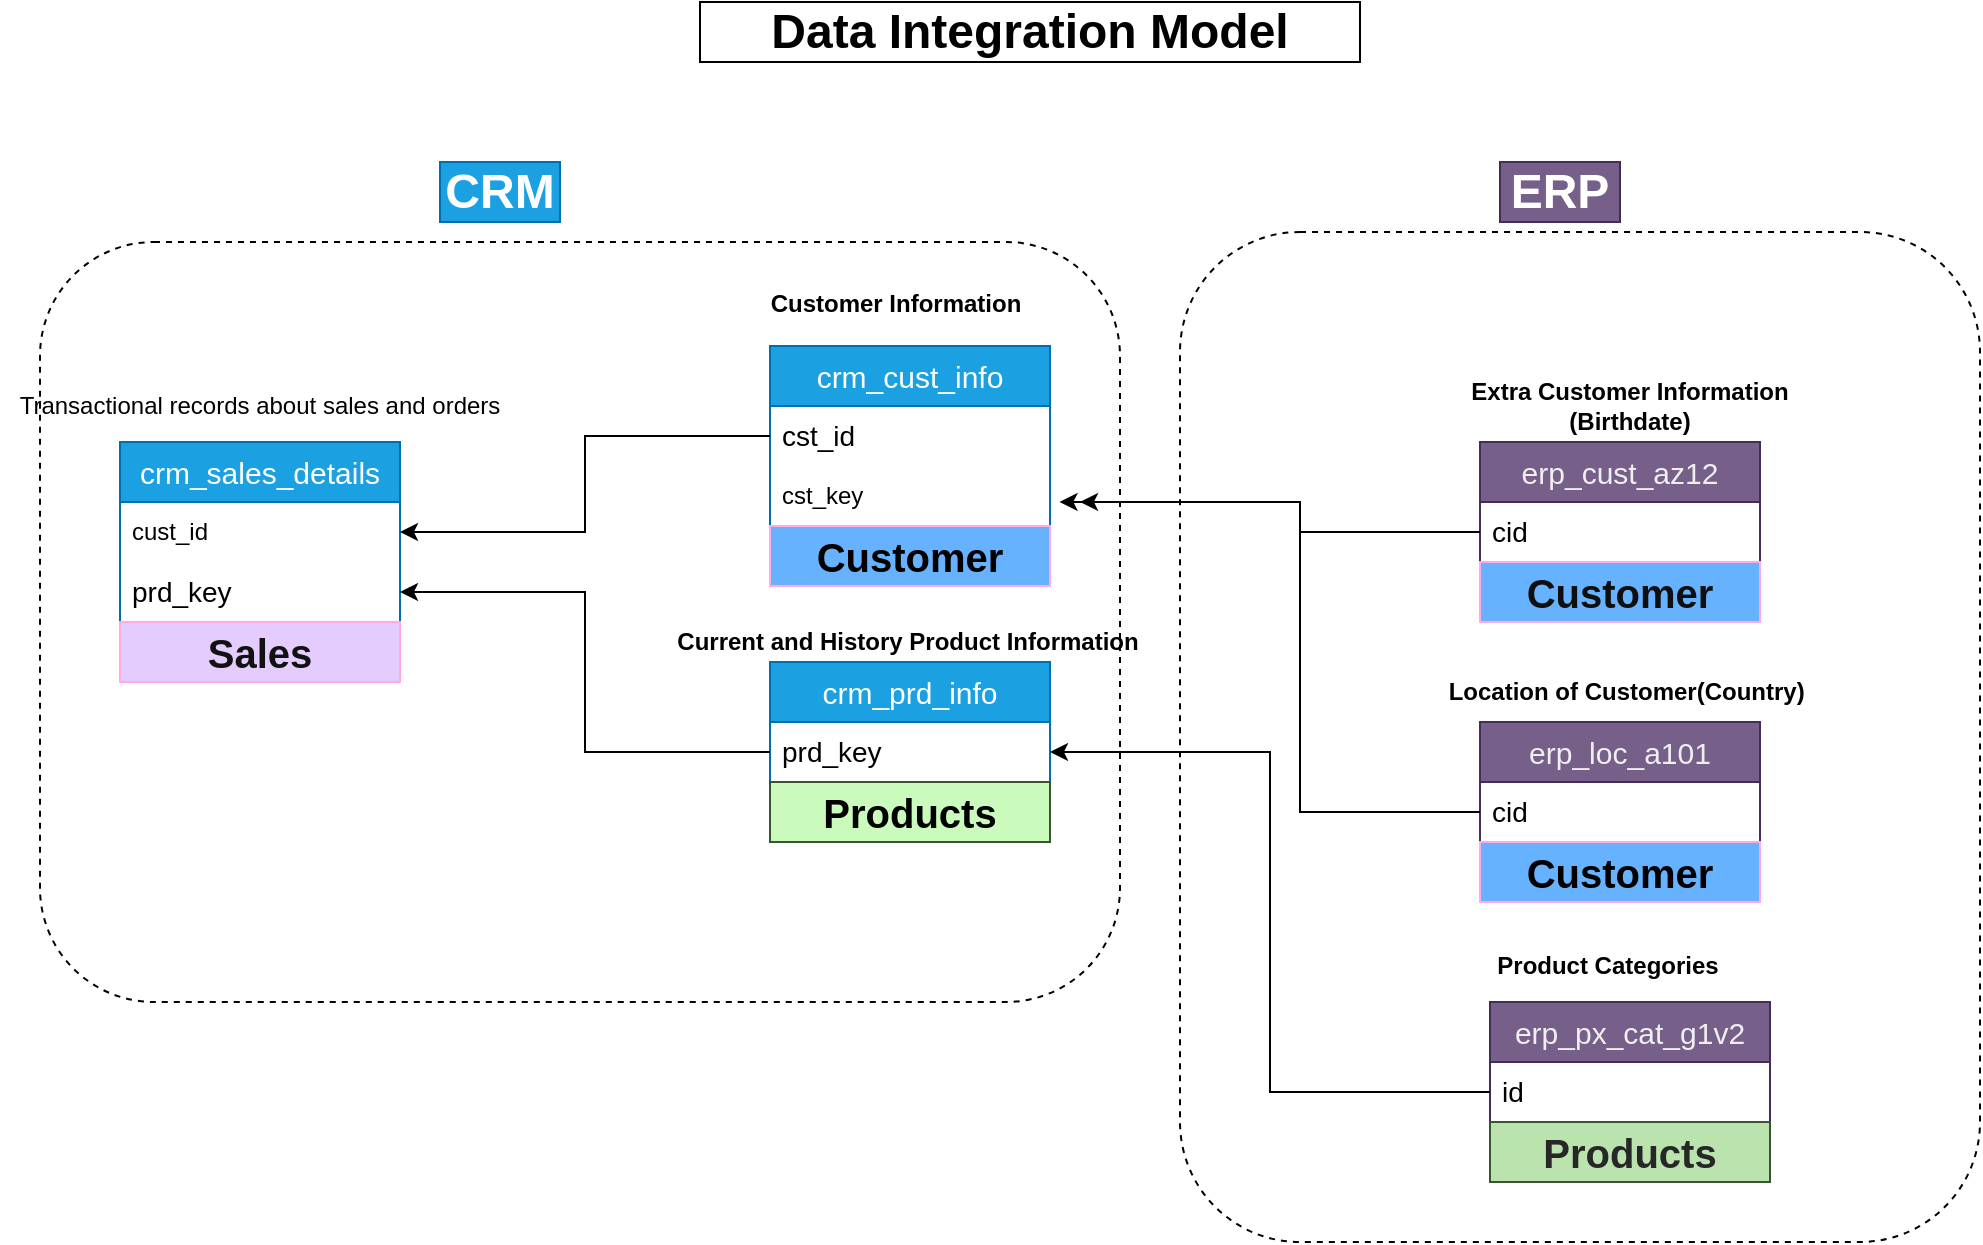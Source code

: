 <mxfile version="27.0.9">
  <diagram name="Page-1" id="61YCsERM5s_f9Qi-rrye">
    <mxGraphModel dx="1892" dy="722" grid="1" gridSize="10" guides="1" tooltips="1" connect="1" arrows="1" fold="1" page="1" pageScale="1" pageWidth="850" pageHeight="1100" math="0" shadow="0">
      <root>
        <mxCell id="0" />
        <mxCell id="1" parent="0" />
        <mxCell id="-2N0Do13hJEui-hXtQ_H-1" value="&lt;font style=&quot;font-size: 24px;&quot;&gt;&lt;b&gt;Data Integration Model&lt;/b&gt;&lt;/font&gt;" style="text;html=1;align=center;verticalAlign=middle;whiteSpace=wrap;rounded=0;fillColor=default;strokeColor=default;" parent="1" vertex="1">
          <mxGeometry x="260" y="50" width="330" height="30" as="geometry" />
        </mxCell>
        <mxCell id="-2N0Do13hJEui-hXtQ_H-2" value="&lt;font style=&quot;font-size: 15px;&quot;&gt;crm_cust_info&lt;/font&gt;" style="swimlane;fontStyle=0;childLayout=stackLayout;horizontal=1;startSize=30;horizontalStack=0;resizeParent=1;resizeParentMax=0;resizeLast=0;collapsible=1;marginBottom=0;whiteSpace=wrap;html=1;fillColor=#1ba1e2;fontColor=#ffffff;strokeColor=#006EAF;" parent="1" vertex="1">
          <mxGeometry x="295" y="222" width="140" height="90" as="geometry" />
        </mxCell>
        <mxCell id="-2N0Do13hJEui-hXtQ_H-3" value="&lt;font style=&quot;font-size: 14px;&quot;&gt;cst_id&lt;/font&gt;" style="text;strokeColor=none;fillColor=none;align=left;verticalAlign=middle;spacingLeft=4;spacingRight=4;overflow=hidden;points=[[0,0.5],[1,0.5]];portConstraint=eastwest;rotatable=0;whiteSpace=wrap;html=1;" parent="-2N0Do13hJEui-hXtQ_H-2" vertex="1">
          <mxGeometry y="30" width="140" height="30" as="geometry" />
        </mxCell>
        <mxCell id="Z5oIOyYqa05UzBhmNDqY-3" value="cst_key" style="text;strokeColor=none;fillColor=none;align=left;verticalAlign=middle;spacingLeft=4;spacingRight=4;overflow=hidden;points=[[0,0.5],[1,0.5]];portConstraint=eastwest;rotatable=0;whiteSpace=wrap;html=1;" parent="-2N0Do13hJEui-hXtQ_H-2" vertex="1">
          <mxGeometry y="60" width="140" height="30" as="geometry" />
        </mxCell>
        <mxCell id="-2N0Do13hJEui-hXtQ_H-6" value="&lt;b&gt;&lt;font&gt;Customer Information&lt;/font&gt;&lt;/b&gt;" style="text;html=1;align=center;verticalAlign=middle;whiteSpace=wrap;rounded=0;" parent="1" vertex="1">
          <mxGeometry x="250" y="186" width="216" height="30" as="geometry" />
        </mxCell>
        <mxCell id="-2N0Do13hJEui-hXtQ_H-7" value="&lt;font style=&quot;font-size: 15px;&quot;&gt;crm_prd_info&lt;/font&gt;" style="swimlane;fontStyle=0;childLayout=stackLayout;horizontal=1;startSize=30;horizontalStack=0;resizeParent=1;resizeParentMax=0;resizeLast=0;collapsible=1;marginBottom=0;whiteSpace=wrap;html=1;fillColor=#1ba1e2;fontColor=#ffffff;strokeColor=#006EAF;" parent="1" vertex="1">
          <mxGeometry x="295" y="380" width="140" height="60" as="geometry" />
        </mxCell>
        <mxCell id="-2N0Do13hJEui-hXtQ_H-8" value="&lt;span style=&quot;font-size: 14px;&quot;&gt;prd_key&lt;/span&gt;" style="text;strokeColor=none;fillColor=none;align=left;verticalAlign=middle;spacingLeft=4;spacingRight=4;overflow=hidden;points=[[0,0.5],[1,0.5]];portConstraint=eastwest;rotatable=0;whiteSpace=wrap;html=1;" parent="-2N0Do13hJEui-hXtQ_H-7" vertex="1">
          <mxGeometry y="30" width="140" height="30" as="geometry" />
        </mxCell>
        <mxCell id="-2N0Do13hJEui-hXtQ_H-9" value="&lt;b&gt;&lt;font&gt;Current and History Product Information&lt;/font&gt;&lt;/b&gt;" style="text;html=1;align=center;verticalAlign=middle;whiteSpace=wrap;rounded=0;" parent="1" vertex="1">
          <mxGeometry x="224" y="355" width="280" height="30" as="geometry" />
        </mxCell>
        <mxCell id="-2N0Do13hJEui-hXtQ_H-10" value="&lt;font style=&quot;font-size: 15px;&quot;&gt;crm_sales_details&lt;/font&gt;" style="swimlane;fontStyle=0;childLayout=stackLayout;horizontal=1;startSize=30;horizontalStack=0;resizeParent=1;resizeParentMax=0;resizeLast=0;collapsible=1;marginBottom=0;whiteSpace=wrap;html=1;fillColor=#1ba1e2;fontColor=#ffffff;strokeColor=#006EAF;" parent="1" vertex="1">
          <mxGeometry x="-30" y="270" width="140" height="90" as="geometry" />
        </mxCell>
        <mxCell id="-2N0Do13hJEui-hXtQ_H-12" value="cust_id" style="text;strokeColor=none;fillColor=none;align=left;verticalAlign=middle;spacingLeft=4;spacingRight=4;overflow=hidden;points=[[0,0.5],[1,0.5]];portConstraint=eastwest;rotatable=0;whiteSpace=wrap;html=1;" parent="-2N0Do13hJEui-hXtQ_H-10" vertex="1">
          <mxGeometry y="30" width="140" height="30" as="geometry" />
        </mxCell>
        <mxCell id="Z5oIOyYqa05UzBhmNDqY-21" value="&lt;span style=&quot;font-size: 14px;&quot;&gt;prd_key&lt;/span&gt;" style="text;strokeColor=none;fillColor=none;align=left;verticalAlign=middle;spacingLeft=4;spacingRight=4;overflow=hidden;points=[[0,0.5],[1,0.5]];portConstraint=eastwest;rotatable=0;whiteSpace=wrap;html=1;" parent="-2N0Do13hJEui-hXtQ_H-10" vertex="1">
          <mxGeometry y="60" width="140" height="30" as="geometry" />
        </mxCell>
        <mxCell id="-2N0Do13hJEui-hXtQ_H-13" value="Transactional records about sales and orders" style="text;html=1;align=center;verticalAlign=middle;whiteSpace=wrap;rounded=0;" parent="1" vertex="1">
          <mxGeometry x="-90" y="237" width="260" height="30" as="geometry" />
        </mxCell>
        <mxCell id="Z5oIOyYqa05UzBhmNDqY-1" value="&lt;font style=&quot;font-size: 15px; color: rgb(239, 239, 239);&quot;&gt;erp_cust_az12&lt;/font&gt;" style="swimlane;fontStyle=0;childLayout=stackLayout;horizontal=1;startSize=30;horizontalStack=0;resizeParent=1;resizeParentMax=0;resizeLast=0;collapsible=1;marginBottom=0;whiteSpace=wrap;html=1;fillColor=#76608a;strokeColor=#432D57;fontColor=#ffffff;" parent="1" vertex="1">
          <mxGeometry x="650" y="270" width="140" height="60" as="geometry" />
        </mxCell>
        <mxCell id="Z5oIOyYqa05UzBhmNDqY-2" value="&lt;font style=&quot;font-size: 14px;&quot;&gt;cid&lt;/font&gt;" style="text;strokeColor=none;fillColor=none;align=left;verticalAlign=middle;spacingLeft=4;spacingRight=4;overflow=hidden;points=[[0,0.5],[1,0.5]];portConstraint=eastwest;rotatable=0;whiteSpace=wrap;html=1;" parent="Z5oIOyYqa05UzBhmNDqY-1" vertex="1">
          <mxGeometry y="30" width="140" height="30" as="geometry" />
        </mxCell>
        <mxCell id="Z5oIOyYqa05UzBhmNDqY-5" value="&lt;font style=&quot;font-size: 15px; color: rgb(239, 239, 239);&quot;&gt;erp_loc_a101&lt;/font&gt;" style="swimlane;fontStyle=0;childLayout=stackLayout;horizontal=1;startSize=30;horizontalStack=0;resizeParent=1;resizeParentMax=0;resizeLast=0;collapsible=1;marginBottom=0;whiteSpace=wrap;html=1;fillColor=#76608a;fontColor=#ffffff;strokeColor=#432D57;" parent="1" vertex="1">
          <mxGeometry x="650" y="410" width="140" height="60" as="geometry" />
        </mxCell>
        <mxCell id="Z5oIOyYqa05UzBhmNDqY-6" value="&lt;font style=&quot;font-size: 14px;&quot;&gt;cid&lt;/font&gt;" style="text;strokeColor=none;fillColor=none;align=left;verticalAlign=middle;spacingLeft=4;spacingRight=4;overflow=hidden;points=[[0,0.5],[1,0.5]];portConstraint=eastwest;rotatable=0;whiteSpace=wrap;html=1;" parent="Z5oIOyYqa05UzBhmNDqY-5" vertex="1">
          <mxGeometry y="30" width="140" height="30" as="geometry" />
        </mxCell>
        <mxCell id="Z5oIOyYqa05UzBhmNDqY-8" value="&lt;b&gt;Extra Customer Information (Birthdate)&lt;/b&gt;" style="text;html=1;align=center;verticalAlign=middle;whiteSpace=wrap;rounded=0;" parent="1" vertex="1">
          <mxGeometry x="640" y="237" width="170" height="30" as="geometry" />
        </mxCell>
        <mxCell id="Z5oIOyYqa05UzBhmNDqY-9" value="&lt;b&gt;Location of Customer(Country)&amp;nbsp;&lt;/b&gt;" style="text;html=1;align=center;verticalAlign=middle;whiteSpace=wrap;rounded=0;" parent="1" vertex="1">
          <mxGeometry x="630" y="380" width="190" height="30" as="geometry" />
        </mxCell>
        <mxCell id="Z5oIOyYqa05UzBhmNDqY-10" value="&lt;font style=&quot;font-size: 15px; color: rgb(239, 239, 239);&quot;&gt;erp_px_cat_g1v2&lt;/font&gt;" style="swimlane;fontStyle=0;childLayout=stackLayout;horizontal=1;startSize=30;horizontalStack=0;resizeParent=1;resizeParentMax=0;resizeLast=0;collapsible=1;marginBottom=0;whiteSpace=wrap;html=1;fillColor=#76608a;fontColor=#ffffff;strokeColor=#432D57;" parent="1" vertex="1">
          <mxGeometry x="655" y="550" width="140" height="60" as="geometry" />
        </mxCell>
        <mxCell id="Z5oIOyYqa05UzBhmNDqY-12" value="&lt;font style=&quot;font-size: 14px;&quot;&gt;id&lt;/font&gt;" style="text;strokeColor=none;fillColor=none;align=left;verticalAlign=middle;spacingLeft=4;spacingRight=4;overflow=hidden;points=[[0,0.5],[1,0.5]];portConstraint=eastwest;rotatable=0;whiteSpace=wrap;html=1;" parent="Z5oIOyYqa05UzBhmNDqY-10" vertex="1">
          <mxGeometry y="30" width="140" height="30" as="geometry" />
        </mxCell>
        <mxCell id="Z5oIOyYqa05UzBhmNDqY-13" style="edgeStyle=orthogonalEdgeStyle;rounded=0;orthogonalLoop=1;jettySize=auto;html=1;entryX=1;entryY=0.5;entryDx=0;entryDy=0;" parent="1" source="Z5oIOyYqa05UzBhmNDqY-12" target="-2N0Do13hJEui-hXtQ_H-8" edge="1">
          <mxGeometry relative="1" as="geometry" />
        </mxCell>
        <mxCell id="Z5oIOyYqa05UzBhmNDqY-15" value="&lt;b&gt;Product Categories&lt;/b&gt;" style="text;html=1;align=center;verticalAlign=middle;whiteSpace=wrap;rounded=0;" parent="1" vertex="1">
          <mxGeometry x="654" y="514" width="120" height="36" as="geometry" />
        </mxCell>
        <mxCell id="Z5oIOyYqa05UzBhmNDqY-17" value="" style="rounded=1;whiteSpace=wrap;html=1;fillColor=none;dashed=1;" parent="1" vertex="1">
          <mxGeometry x="-70" y="170" width="540" height="380" as="geometry" />
        </mxCell>
        <mxCell id="Z5oIOyYqa05UzBhmNDqY-18" value="&lt;b&gt;&lt;font style=&quot;font-size: 24px;&quot;&gt;CRM&lt;/font&gt;&lt;/b&gt;" style="text;html=1;align=center;verticalAlign=middle;whiteSpace=wrap;rounded=0;fillColor=#1ba1e2;fontColor=#ffffff;strokeColor=#006EAF;" parent="1" vertex="1">
          <mxGeometry x="130" y="130" width="60" height="30" as="geometry" />
        </mxCell>
        <mxCell id="Z5oIOyYqa05UzBhmNDqY-19" value="" style="rounded=1;whiteSpace=wrap;html=1;fillColor=none;dashed=1;" parent="1" vertex="1">
          <mxGeometry x="500" y="165" width="400" height="505" as="geometry" />
        </mxCell>
        <mxCell id="Z5oIOyYqa05UzBhmNDqY-20" value="&lt;b&gt;&lt;font style=&quot;font-size: 24px;&quot;&gt;ERP&lt;/font&gt;&lt;/b&gt;" style="text;html=1;align=center;verticalAlign=middle;whiteSpace=wrap;rounded=0;fillColor=#76608a;fontColor=#ffffff;strokeColor=#432D57;" parent="1" vertex="1">
          <mxGeometry x="660" y="130" width="60" height="30" as="geometry" />
        </mxCell>
        <mxCell id="Z5oIOyYqa05UzBhmNDqY-22" style="edgeStyle=orthogonalEdgeStyle;rounded=0;orthogonalLoop=1;jettySize=auto;html=1;entryX=1;entryY=0.5;entryDx=0;entryDy=0;" parent="1" source="-2N0Do13hJEui-hXtQ_H-3" target="-2N0Do13hJEui-hXtQ_H-12" edge="1">
          <mxGeometry relative="1" as="geometry" />
        </mxCell>
        <mxCell id="Z5oIOyYqa05UzBhmNDqY-23" style="edgeStyle=orthogonalEdgeStyle;rounded=0;orthogonalLoop=1;jettySize=auto;html=1;" parent="1" source="-2N0Do13hJEui-hXtQ_H-8" target="Z5oIOyYqa05UzBhmNDqY-21" edge="1">
          <mxGeometry relative="1" as="geometry" />
        </mxCell>
        <mxCell id="X_lNlsi2JyU9aPVTg1-a-1" value="&lt;font style=&quot;font-size: 20px;&quot;&gt;&lt;b&gt;Products&lt;/b&gt;&lt;/font&gt;" style="text;html=1;align=center;verticalAlign=middle;whiteSpace=wrap;rounded=0;fillColor=#CAFBBC;fontColor=#010101;strokeColor=#3A5431;" parent="1" vertex="1">
          <mxGeometry x="295" y="440" width="140" height="30" as="geometry" />
        </mxCell>
        <mxCell id="X_lNlsi2JyU9aPVTg1-a-2" value="&lt;font style=&quot;font-size: 20px;&quot;&gt;&lt;b&gt;Products&lt;/b&gt;&lt;/font&gt;" style="text;html=1;align=center;verticalAlign=middle;whiteSpace=wrap;rounded=0;fillColor=#BAE3AE;fontColor=#272727;strokeColor=#3A5431;" parent="1" vertex="1">
          <mxGeometry x="655" y="610" width="140" height="30" as="geometry" />
        </mxCell>
        <mxCell id="X_lNlsi2JyU9aPVTg1-a-3" value="&lt;font style=&quot;font-size: 20px;&quot;&gt;&lt;b&gt;Customer&lt;/b&gt;&lt;/font&gt;" style="text;html=1;align=center;verticalAlign=middle;whiteSpace=wrap;rounded=0;fillColor=#66B2FF;strokeColor=#FFAAE4;fontColor=#000000;" parent="1" vertex="1">
          <mxGeometry x="650" y="470" width="140" height="30" as="geometry" />
        </mxCell>
        <mxCell id="X_lNlsi2JyU9aPVTg1-a-4" value="&lt;font style=&quot;font-size: 20px;&quot;&gt;&lt;b&gt;Customer&lt;/b&gt;&lt;/font&gt;" style="text;html=1;align=center;verticalAlign=middle;whiteSpace=wrap;rounded=0;fillColor=#66B2FF;strokeColor=#FFAAE4;fontColor=#0F0F0F;" parent="1" vertex="1">
          <mxGeometry x="650" y="330" width="140" height="30" as="geometry" />
        </mxCell>
        <mxCell id="X_lNlsi2JyU9aPVTg1-a-5" value="&lt;font style=&quot;font-size: 20px;&quot;&gt;&lt;b&gt;Customer&lt;/b&gt;&lt;/font&gt;" style="text;html=1;align=center;verticalAlign=middle;whiteSpace=wrap;rounded=0;fillColor=#66B2FF;strokeColor=#FFAAE4;fontColor=#000000;" parent="1" vertex="1">
          <mxGeometry x="295" y="312" width="140" height="30" as="geometry" />
        </mxCell>
        <mxCell id="X_lNlsi2JyU9aPVTg1-a-6" value="&lt;font style=&quot;font-size: 20px;&quot;&gt;&lt;b&gt;Sales&lt;/b&gt;&lt;/font&gt;" style="text;html=1;align=center;verticalAlign=middle;whiteSpace=wrap;rounded=0;fillColor=#E5CCFF;strokeColor=#FFAAE4;fontColor=#121212;" parent="1" vertex="1">
          <mxGeometry x="-30" y="360" width="140" height="30" as="geometry" />
        </mxCell>
        <mxCell id="X_lNlsi2JyU9aPVTg1-a-9" style="edgeStyle=orthogonalEdgeStyle;rounded=0;orthogonalLoop=1;jettySize=auto;html=1;entryX=0.944;entryY=0.342;entryDx=0;entryDy=0;entryPerimeter=0;" parent="1" source="Z5oIOyYqa05UzBhmNDqY-6" target="Z5oIOyYqa05UzBhmNDqY-17" edge="1">
          <mxGeometry relative="1" as="geometry" />
        </mxCell>
        <mxCell id="X_lNlsi2JyU9aPVTg1-a-10" style="edgeStyle=orthogonalEdgeStyle;rounded=0;orthogonalLoop=1;jettySize=auto;html=1;entryX=0.963;entryY=0.342;entryDx=0;entryDy=0;entryPerimeter=0;" parent="1" source="Z5oIOyYqa05UzBhmNDqY-2" target="Z5oIOyYqa05UzBhmNDqY-17" edge="1">
          <mxGeometry relative="1" as="geometry" />
        </mxCell>
      </root>
    </mxGraphModel>
  </diagram>
</mxfile>
